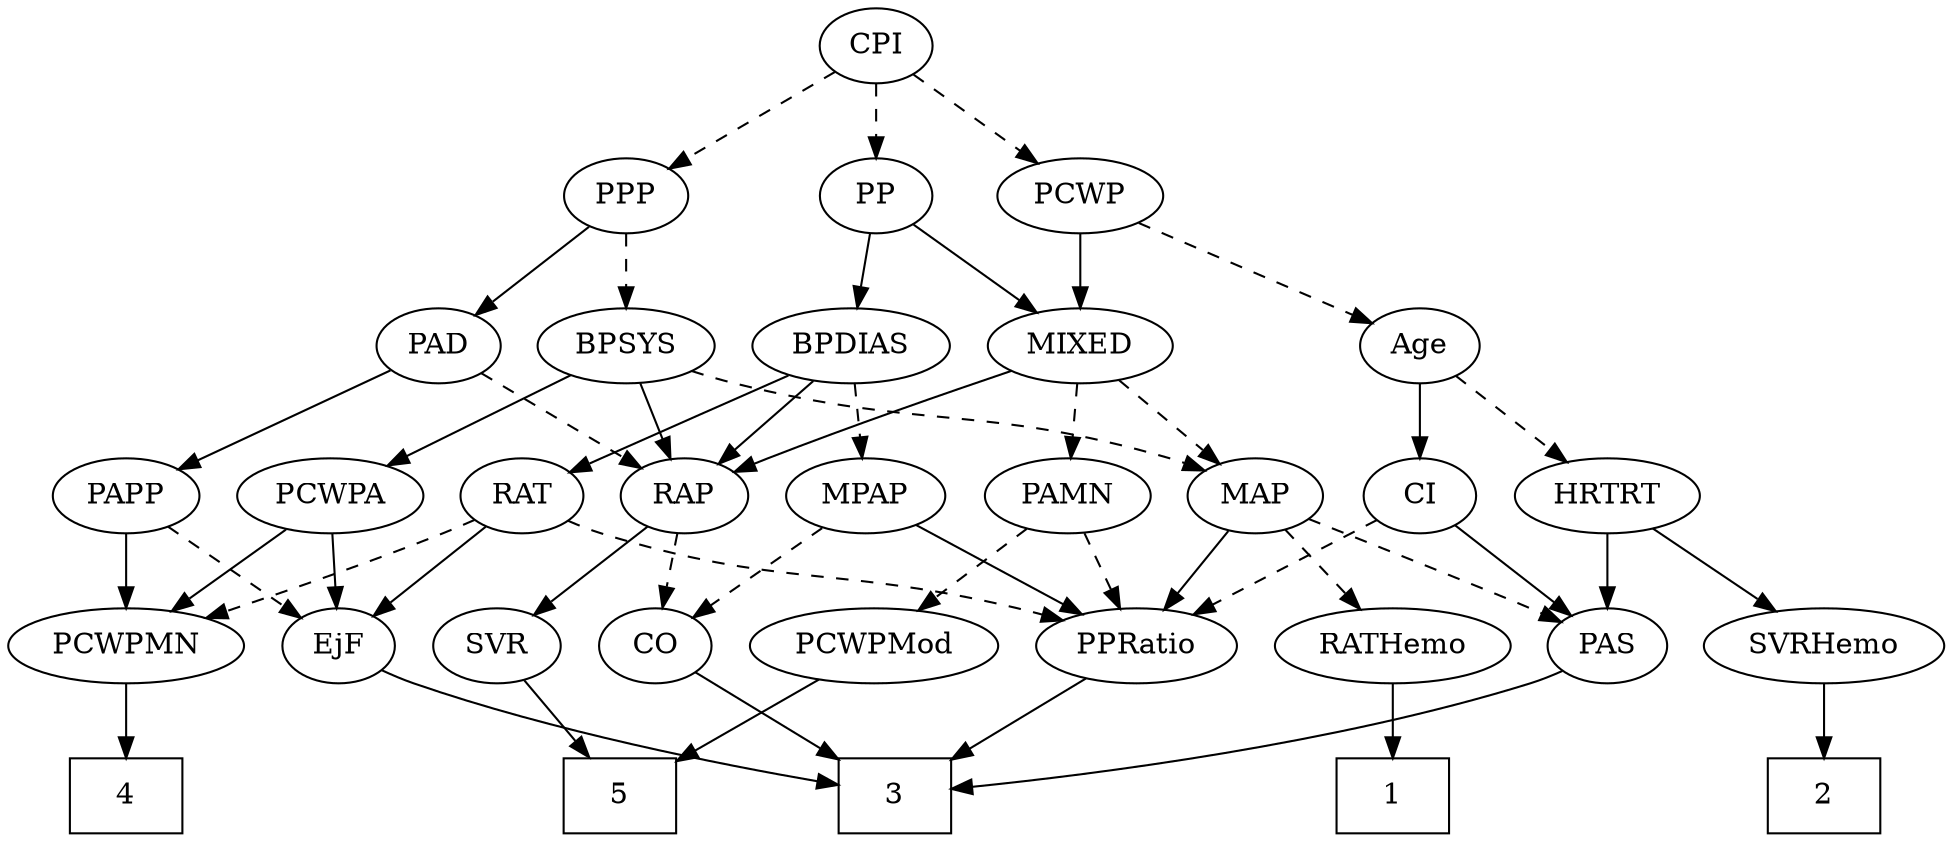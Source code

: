 strict digraph {
	graph [bb="0,0,844.09,396"];
	node [label="\N"];
	1	[height=0.5,
		pos="605.05,18",
		shape=box,
		width=0.75];
	2	[height=0.5,
		pos="794.05,18",
		shape=box,
		width=0.75];
	3	[height=0.5,
		pos="394.05,18",
		shape=box,
		width=0.75];
	4	[height=0.5,
		pos="50.046,18",
		shape=box,
		width=0.75];
	5	[height=0.5,
		pos="270.05,18",
		shape=box,
		width=0.75];
	Age	[height=0.5,
		pos="627.05,234",
		width=0.75];
	CI	[height=0.5,
		pos="627.05,162",
		width=0.75];
	Age -> CI	[pos="e,627.05,180.1 627.05,215.7 627.05,207.98 627.05,198.71 627.05,190.11",
		style=solid];
	HRTRT	[height=0.5,
		pos="712.05,162",
		width=1.1013];
	Age -> HRTRT	[pos="e,693.64,178.16 643.43,219.5 655.45,209.61 672.02,195.96 685.86,184.56",
		style=dashed];
	EjF	[height=0.5,
		pos="145.05,90",
		width=0.75];
	EjF -> 3	[pos="e,366.98,23.951 165.69,78.399 170.64,76.096 175.97,73.811 181.05,72 241.23,50.54 313.95,34.455 356.97,25.91",
		style=solid];
	RAP	[height=0.5,
		pos="296.05,162",
		width=0.77632];
	CO	[height=0.5,
		pos="291.05,90",
		width=0.75];
	RAP -> CO	[pos="e,292.27,108.1 294.81,143.7 294.26,135.98 293.6,126.71 292.98,118.11",
		style=dashed];
	SVR	[height=0.5,
		pos="218.05,90",
		width=0.77632];
	RAP -> SVR	[pos="e,233.81,105.14 280.26,146.83 269.16,136.87 254.11,123.37 241.6,112.14",
		style=solid];
	MIXED	[height=0.5,
		pos="472.05,234",
		width=1.1193];
	MIXED -> RAP	[pos="e,317.85,173.31 441.72,222.1 413.41,211.76 370.07,195.55 333.05,180 331.19,179.22 329.29,178.4 327.37,177.57",
		style=solid];
	PAMN	[height=0.5,
		pos="466.05,162",
		width=1.011];
	MIXED -> PAMN	[pos="e,467.51,180.1 470.56,215.7 469.9,207.98 469.11,198.71 468.37,190.11",
		style=dashed];
	MAP	[height=0.5,
		pos="551.05,162",
		width=0.84854];
	MIXED -> MAP	[pos="e,534.91,177.3 489.58,217.46 500.69,207.62 515.2,194.76 527.34,184.01",
		style=dashed];
	MPAP	[height=0.5,
		pos="377.05,162",
		width=0.97491];
	MPAP -> CO	[pos="e,307.51,104.4 358.81,146.15 346.23,135.92 329.37,122.19 315.61,111",
		style=dashed];
	PPRatio	[height=0.5,
		pos="498.05,90",
		width=1.1013];
	MPAP -> PPRatio	[pos="e,474.45,104.65 399.52,148 418.1,137.25 444.71,121.85 465.6,109.77",
		style=solid];
	BPSYS	[height=0.5,
		pos="273.05,234",
		width=1.0471];
	BPSYS -> RAP	[pos="e,290.53,179.79 278.61,216.05 281.24,208.06 284.44,198.33 287.37,189.4",
		style=solid];
	PCWPA	[height=0.5,
		pos="136.05,162",
		width=1.1555];
	BPSYS -> PCWPA	[pos="e,162.07,176.3 248.24,220.32 226.72,209.33 195.35,193.3 171.24,180.98",
		style=solid];
	BPSYS -> MAP	[pos="e,527.67,173.93 301.64,221.83 307.66,219.71 314.02,217.65 320.05,216 403.38,193.24 428.37,205.04 511.05,180 513.45,179.27 515.9,\
178.45 518.35,177.56",
		style=dashed];
	PAD	[height=0.5,
		pos="189.05,234",
		width=0.79437];
	PAD -> RAP	[pos="e,277.08,175.41 208.18,220.49 224.99,209.49 249.66,193.35 268.58,180.97",
		style=dashed];
	PAPP	[height=0.5,
		pos="45.046,162",
		width=0.88464];
	PAD -> PAPP	[pos="e,68.56,174.43 167.18,222.37 143.39,210.8 105.1,192.19 77.741,178.89",
		style=solid];
	CO -> 3	[pos="e,368.83,36.139 309.46,76.485 323.55,66.908 343.38,53.435 360.29,41.939",
		style=solid];
	PAS	[height=0.5,
		pos="699.05,90",
		width=0.75];
	PAS -> 3	[pos="e,421.34,22.116 678.46,78.217 673.51,75.921 668.17,73.685 663.05,72 582.67,45.557 484.22,30.283 431.55,23.416",
		style=solid];
	PCWPMod	[height=0.5,
		pos="388.05,90",
		width=1.4443];
	PAMN -> PCWPMod	[pos="e,406.02,107.13 449.12,145.81 438.78,136.53 425.36,124.48 413.73,114.05",
		style=dashed];
	PAMN -> PPRatio	[pos="e,490.37,107.79 473.79,144.05 477.49,135.97 481.99,126.12 486.11,117.11",
		style=dashed];
	RATHemo	[height=0.5,
		pos="605.05,90",
		width=1.3721];
	RATHemo -> 1	[pos="e,605.05,36.104 605.05,71.697 605.05,63.983 605.05,54.712 605.05,46.112",
		style=solid];
	CPI	[height=0.5,
		pos="381.05,378",
		width=0.75];
	PP	[height=0.5,
		pos="381.05,306",
		width=0.75];
	CPI -> PP	[pos="e,381.05,324.1 381.05,359.7 381.05,351.98 381.05,342.71 381.05,334.11",
		style=dashed];
	PPP	[height=0.5,
		pos="273.05,306",
		width=0.75];
	CPI -> PPP	[pos="e,291.64,319.05 362.23,364.81 345.04,353.67 319.43,337.06 300.05,324.5",
		style=dashed];
	PCWP	[height=0.5,
		pos="472.05,306",
		width=0.97491];
	CPI -> PCWP	[pos="e,453.44,321.31 398.16,363.83 411.45,353.61 430.13,339.24 445.38,327.51",
		style=dashed];
	RAT	[height=0.5,
		pos="223.05,162",
		width=0.75827];
	RAT -> EjF	[pos="e,160.54,104.91 207.26,146.83 195.98,136.71 180.63,122.93 167.99,111.59",
		style=solid];
	PCWPMN	[height=0.5,
		pos="50.046,90",
		width=1.3902];
	RAT -> PCWPMN	[pos="e,83.818,103.29 201.46,150.5 196.74,148.29 191.75,146.02 187.05,144 156.05,130.71 120.51,117 93.401,106.86",
		style=dashed];
	RAT -> PPRatio	[pos="e,468.46,102.04 244,150.01 248.85,147.78 254.05,145.62 259.05,144 340.78,117.44 366,130.15 449.05,108 452.22,107.15 455.49,106.2 \
458.75,105.19",
		style=dashed];
	SVR -> 5	[pos="e,257.07,36.461 229.59,73.465 235.88,64.991 243.83,54.286 251.02,44.613",
		style=solid];
	PCWPMod -> 5	[pos="e,297.09,35.043 363.02,74.155 346.39,64.291 324.3,51.187 305.83,40.227",
		style=solid];
	PCWPA -> EjF	[pos="e,142.85,108.1 138.27,143.7 139.26,135.98 140.45,126.71 141.56,118.11",
		style=solid];
	PCWPA -> PCWPMN	[pos="e,69.265,106.64 117.38,145.81 105.6,136.22 90.185,123.67 77.076,113",
		style=solid];
	PCWPMN -> 4	[pos="e,50.046,36.104 50.046,71.697 50.046,63.983 50.046,54.712 50.046,46.112",
		style=solid];
	SVRHemo	[height=0.5,
		pos="794.05,90",
		width=1.3902];
	SVRHemo -> 2	[pos="e,794.05,36.104 794.05,71.697 794.05,63.983 794.05,54.712 794.05,46.112",
		style=solid];
	BPDIAS	[height=0.5,
		pos="371.05,234",
		width=1.1735];
	BPDIAS -> RAP	[pos="e,311.47,177.39 354.03,217.12 343.63,207.41 330.21,194.89 318.9,184.33",
		style=solid];
	BPDIAS -> MPAP	[pos="e,375.58,180.1 372.53,215.7 373.19,207.98 373.98,198.71 374.72,190.11",
		style=dashed];
	BPDIAS -> RAT	[pos="e,244.73,173.26 343.9,220.16 318.48,208.14 280.53,190.19 253.96,177.62",
		style=solid];
	MAP -> PAS	[pos="e,677.53,101.18 574.17,150.06 599.48,138.09 640.17,118.84 668.19,105.59",
		style=dashed];
	MAP -> RATHemo	[pos="e,592.09,107.8 563.3,145.12 569.94,136.51 578.3,125.67 585.79,115.96",
		style=dashed];
	MAP -> PPRatio	[pos="e,510.39,107.31 539.02,145.12 532.4,136.38 524.06,125.35 516.62,115.54",
		style=solid];
	PP -> MIXED	[pos="e,452.48,250.05 398.16,291.83 411.19,281.81 429.4,267.81 444.48,256.21",
		style=solid];
	PP -> BPDIAS	[pos="e,373.51,252.28 378.62,288.05 377.52,280.35 376.19,271.03 374.95,262.36",
		style=solid];
	PPP -> BPSYS	[pos="e,273.05,252.1 273.05,287.7 273.05,279.98 273.05,270.71 273.05,262.11",
		style=dashed];
	PPP -> PAD	[pos="e,205.77,248.93 256.85,291.5 244.57,281.27 227.5,267.04 213.56,255.42",
		style=solid];
	PPRatio -> 3	[pos="e,419.35,36.032 476.75,74.666 462.71,65.216 444.02,52.635 427.96,41.824",
		style=solid];
	PCWP -> Age	[pos="e,604.93,244.99 497.64,293.44 524.52,281.3 566.83,262.19 595.7,249.16",
		style=dashed];
	PCWP -> MIXED	[pos="e,472.05,252.1 472.05,287.7 472.05,279.98 472.05,270.71 472.05,262.11",
		style=solid];
	CI -> PAS	[pos="e,684.25,105.38 641.62,146.83 651.8,136.94 665.57,123.55 677.08,112.36",
		style=solid];
	CI -> PPRatio	[pos="e,522.8,104.43 606.61,149.91 586.54,139.02 555.56,122.21 531.83,109.33",
		style=dashed];
	PAPP -> EjF	[pos="e,127.17,103.51 64.327,147.5 79.792,136.68 101.66,121.37 118.73,109.42",
		style=dashed];
	PAPP -> PCWPMN	[pos="e,48.824,108.1 46.282,143.7 46.833,135.98 47.495,126.71 48.109,118.11",
		style=solid];
	HRTRT -> PAS	[pos="e,702.25,108.28 708.9,144.05 707.47,136.35 705.74,127.03 704.13,118.36",
		style=solid];
	HRTRT -> SVRHemo	[pos="e,775.43,106.89 729.84,145.81 740.89,136.38 755.29,124.08 767.66,113.53",
		style=solid];
}
